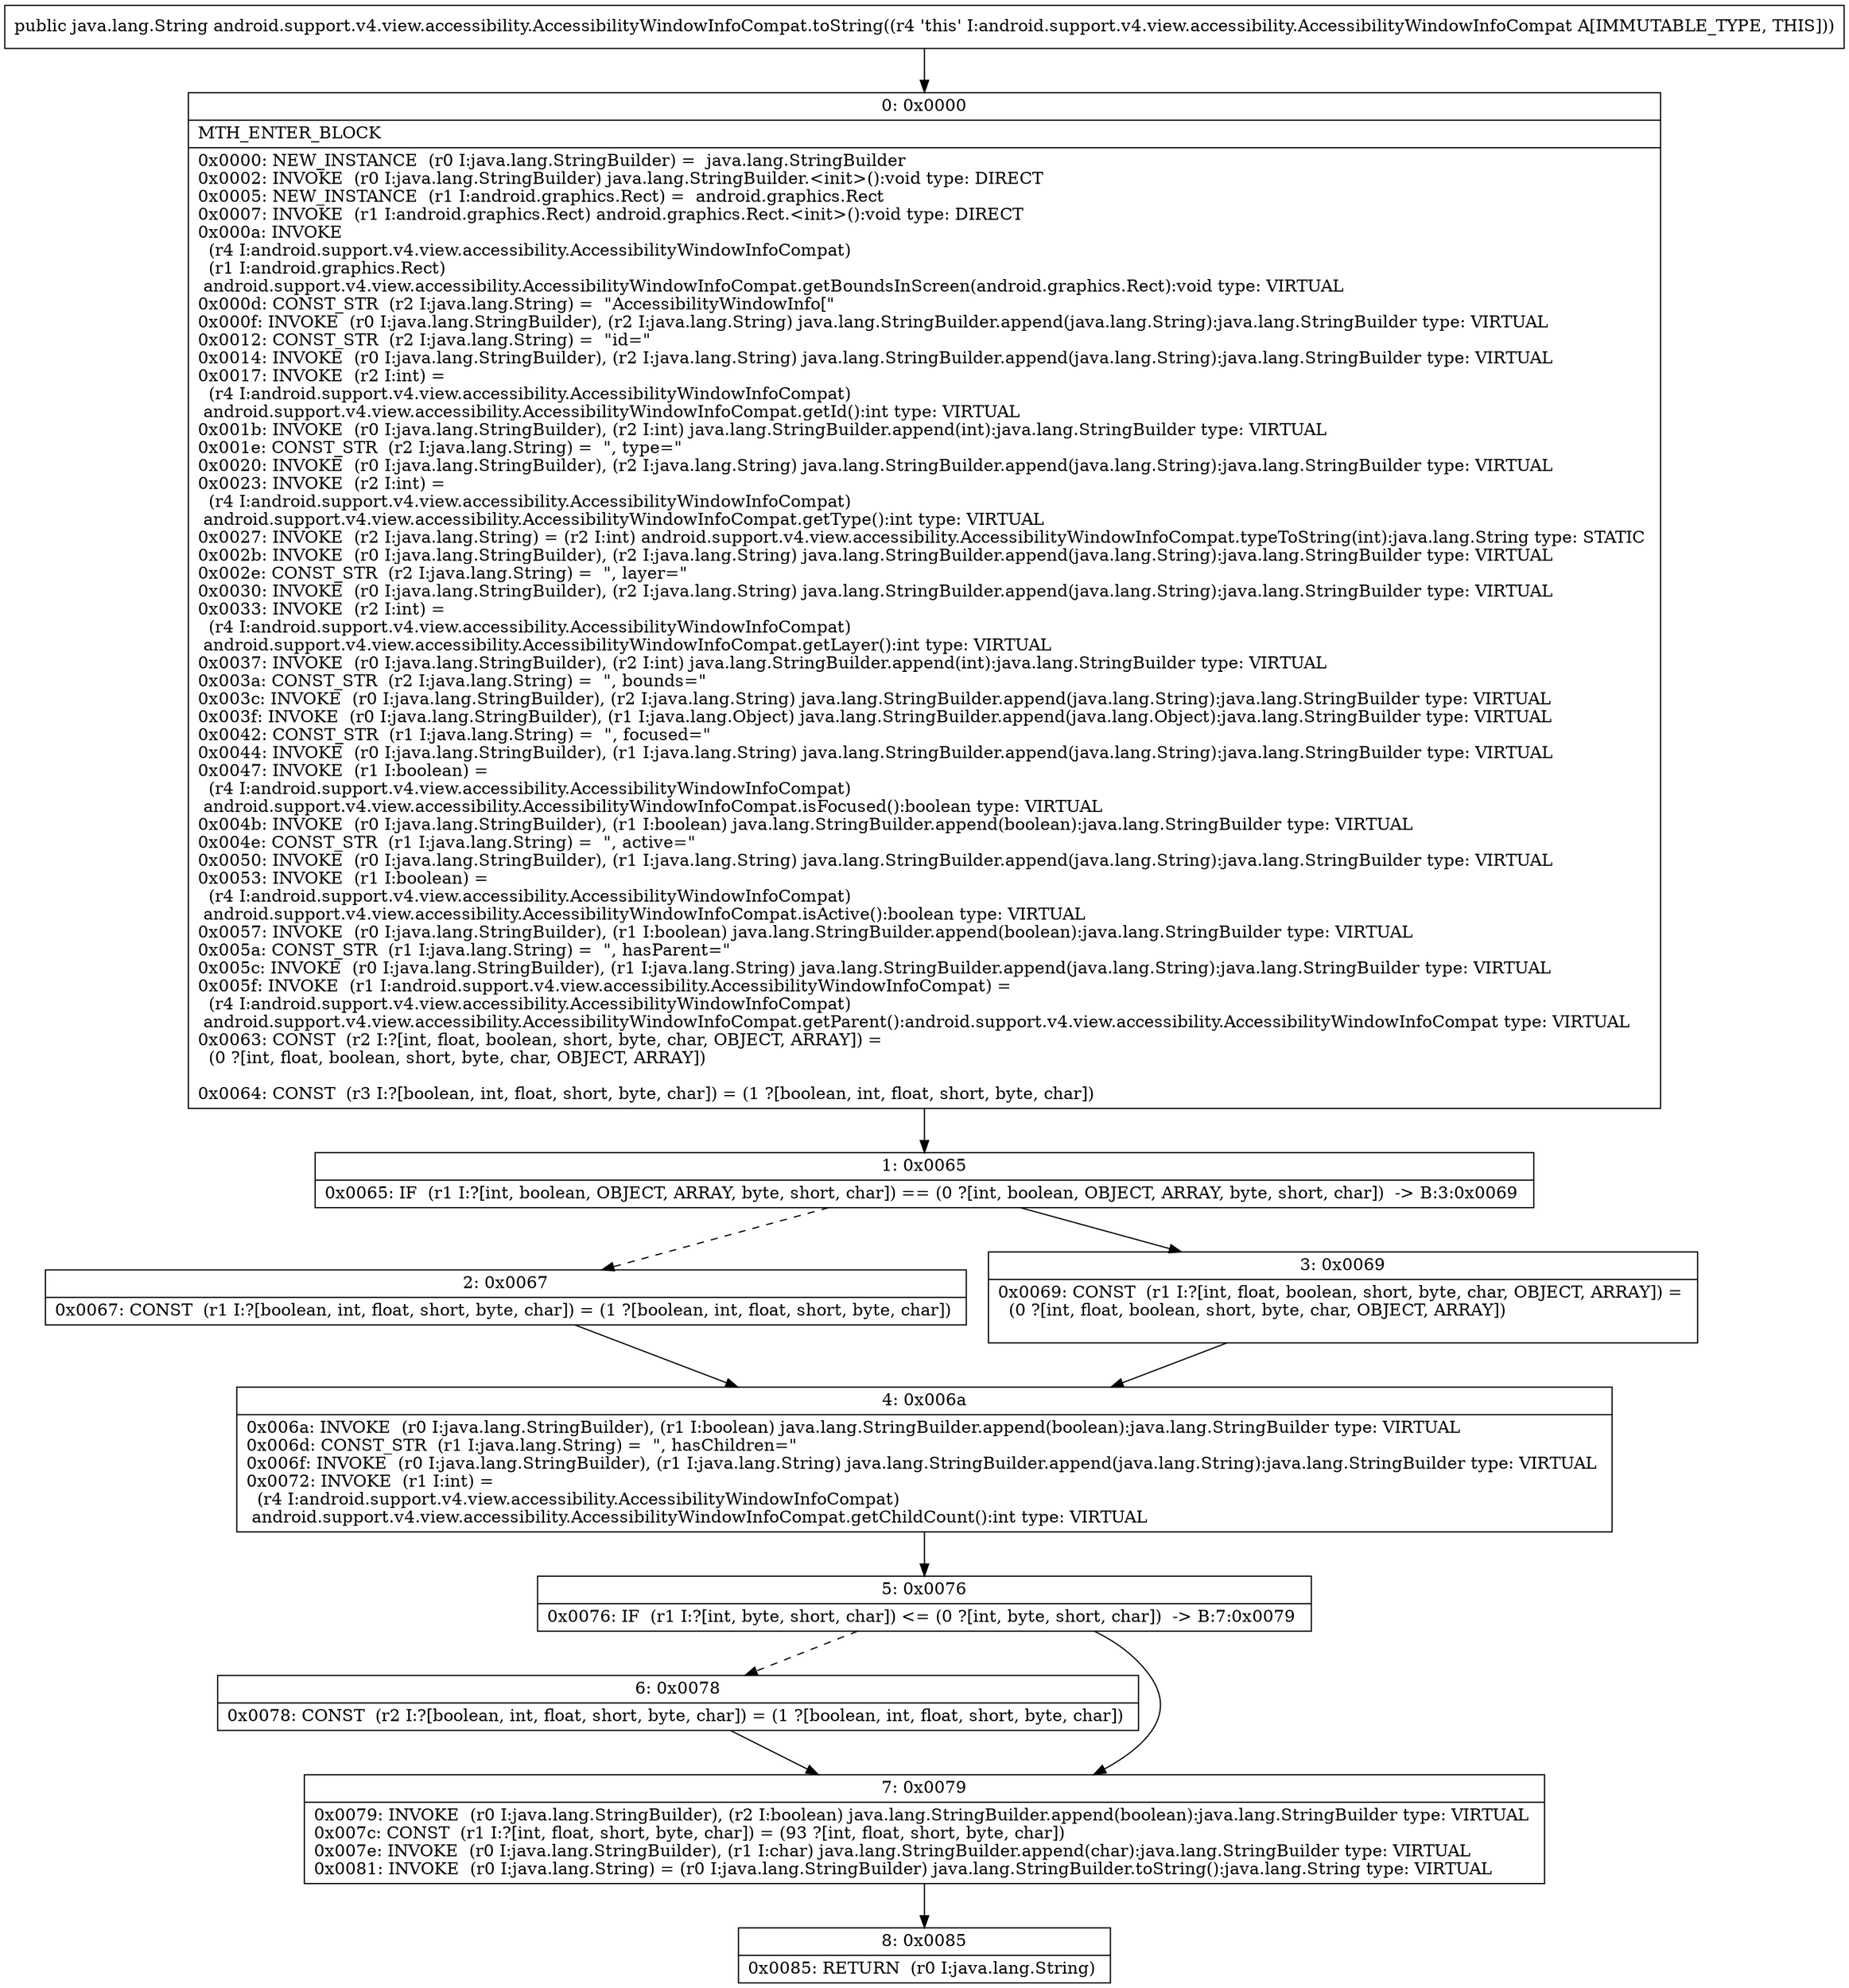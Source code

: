 digraph "CFG forandroid.support.v4.view.accessibility.AccessibilityWindowInfoCompat.toString()Ljava\/lang\/String;" {
Node_0 [shape=record,label="{0\:\ 0x0000|MTH_ENTER_BLOCK\l|0x0000: NEW_INSTANCE  (r0 I:java.lang.StringBuilder) =  java.lang.StringBuilder \l0x0002: INVOKE  (r0 I:java.lang.StringBuilder) java.lang.StringBuilder.\<init\>():void type: DIRECT \l0x0005: NEW_INSTANCE  (r1 I:android.graphics.Rect) =  android.graphics.Rect \l0x0007: INVOKE  (r1 I:android.graphics.Rect) android.graphics.Rect.\<init\>():void type: DIRECT \l0x000a: INVOKE  \l  (r4 I:android.support.v4.view.accessibility.AccessibilityWindowInfoCompat)\l  (r1 I:android.graphics.Rect)\l android.support.v4.view.accessibility.AccessibilityWindowInfoCompat.getBoundsInScreen(android.graphics.Rect):void type: VIRTUAL \l0x000d: CONST_STR  (r2 I:java.lang.String) =  \"AccessibilityWindowInfo[\" \l0x000f: INVOKE  (r0 I:java.lang.StringBuilder), (r2 I:java.lang.String) java.lang.StringBuilder.append(java.lang.String):java.lang.StringBuilder type: VIRTUAL \l0x0012: CONST_STR  (r2 I:java.lang.String) =  \"id=\" \l0x0014: INVOKE  (r0 I:java.lang.StringBuilder), (r2 I:java.lang.String) java.lang.StringBuilder.append(java.lang.String):java.lang.StringBuilder type: VIRTUAL \l0x0017: INVOKE  (r2 I:int) = \l  (r4 I:android.support.v4.view.accessibility.AccessibilityWindowInfoCompat)\l android.support.v4.view.accessibility.AccessibilityWindowInfoCompat.getId():int type: VIRTUAL \l0x001b: INVOKE  (r0 I:java.lang.StringBuilder), (r2 I:int) java.lang.StringBuilder.append(int):java.lang.StringBuilder type: VIRTUAL \l0x001e: CONST_STR  (r2 I:java.lang.String) =  \", type=\" \l0x0020: INVOKE  (r0 I:java.lang.StringBuilder), (r2 I:java.lang.String) java.lang.StringBuilder.append(java.lang.String):java.lang.StringBuilder type: VIRTUAL \l0x0023: INVOKE  (r2 I:int) = \l  (r4 I:android.support.v4.view.accessibility.AccessibilityWindowInfoCompat)\l android.support.v4.view.accessibility.AccessibilityWindowInfoCompat.getType():int type: VIRTUAL \l0x0027: INVOKE  (r2 I:java.lang.String) = (r2 I:int) android.support.v4.view.accessibility.AccessibilityWindowInfoCompat.typeToString(int):java.lang.String type: STATIC \l0x002b: INVOKE  (r0 I:java.lang.StringBuilder), (r2 I:java.lang.String) java.lang.StringBuilder.append(java.lang.String):java.lang.StringBuilder type: VIRTUAL \l0x002e: CONST_STR  (r2 I:java.lang.String) =  \", layer=\" \l0x0030: INVOKE  (r0 I:java.lang.StringBuilder), (r2 I:java.lang.String) java.lang.StringBuilder.append(java.lang.String):java.lang.StringBuilder type: VIRTUAL \l0x0033: INVOKE  (r2 I:int) = \l  (r4 I:android.support.v4.view.accessibility.AccessibilityWindowInfoCompat)\l android.support.v4.view.accessibility.AccessibilityWindowInfoCompat.getLayer():int type: VIRTUAL \l0x0037: INVOKE  (r0 I:java.lang.StringBuilder), (r2 I:int) java.lang.StringBuilder.append(int):java.lang.StringBuilder type: VIRTUAL \l0x003a: CONST_STR  (r2 I:java.lang.String) =  \", bounds=\" \l0x003c: INVOKE  (r0 I:java.lang.StringBuilder), (r2 I:java.lang.String) java.lang.StringBuilder.append(java.lang.String):java.lang.StringBuilder type: VIRTUAL \l0x003f: INVOKE  (r0 I:java.lang.StringBuilder), (r1 I:java.lang.Object) java.lang.StringBuilder.append(java.lang.Object):java.lang.StringBuilder type: VIRTUAL \l0x0042: CONST_STR  (r1 I:java.lang.String) =  \", focused=\" \l0x0044: INVOKE  (r0 I:java.lang.StringBuilder), (r1 I:java.lang.String) java.lang.StringBuilder.append(java.lang.String):java.lang.StringBuilder type: VIRTUAL \l0x0047: INVOKE  (r1 I:boolean) = \l  (r4 I:android.support.v4.view.accessibility.AccessibilityWindowInfoCompat)\l android.support.v4.view.accessibility.AccessibilityWindowInfoCompat.isFocused():boolean type: VIRTUAL \l0x004b: INVOKE  (r0 I:java.lang.StringBuilder), (r1 I:boolean) java.lang.StringBuilder.append(boolean):java.lang.StringBuilder type: VIRTUAL \l0x004e: CONST_STR  (r1 I:java.lang.String) =  \", active=\" \l0x0050: INVOKE  (r0 I:java.lang.StringBuilder), (r1 I:java.lang.String) java.lang.StringBuilder.append(java.lang.String):java.lang.StringBuilder type: VIRTUAL \l0x0053: INVOKE  (r1 I:boolean) = \l  (r4 I:android.support.v4.view.accessibility.AccessibilityWindowInfoCompat)\l android.support.v4.view.accessibility.AccessibilityWindowInfoCompat.isActive():boolean type: VIRTUAL \l0x0057: INVOKE  (r0 I:java.lang.StringBuilder), (r1 I:boolean) java.lang.StringBuilder.append(boolean):java.lang.StringBuilder type: VIRTUAL \l0x005a: CONST_STR  (r1 I:java.lang.String) =  \", hasParent=\" \l0x005c: INVOKE  (r0 I:java.lang.StringBuilder), (r1 I:java.lang.String) java.lang.StringBuilder.append(java.lang.String):java.lang.StringBuilder type: VIRTUAL \l0x005f: INVOKE  (r1 I:android.support.v4.view.accessibility.AccessibilityWindowInfoCompat) = \l  (r4 I:android.support.v4.view.accessibility.AccessibilityWindowInfoCompat)\l android.support.v4.view.accessibility.AccessibilityWindowInfoCompat.getParent():android.support.v4.view.accessibility.AccessibilityWindowInfoCompat type: VIRTUAL \l0x0063: CONST  (r2 I:?[int, float, boolean, short, byte, char, OBJECT, ARRAY]) = \l  (0 ?[int, float, boolean, short, byte, char, OBJECT, ARRAY])\l \l0x0064: CONST  (r3 I:?[boolean, int, float, short, byte, char]) = (1 ?[boolean, int, float, short, byte, char]) \l}"];
Node_1 [shape=record,label="{1\:\ 0x0065|0x0065: IF  (r1 I:?[int, boolean, OBJECT, ARRAY, byte, short, char]) == (0 ?[int, boolean, OBJECT, ARRAY, byte, short, char])  \-\> B:3:0x0069 \l}"];
Node_2 [shape=record,label="{2\:\ 0x0067|0x0067: CONST  (r1 I:?[boolean, int, float, short, byte, char]) = (1 ?[boolean, int, float, short, byte, char]) \l}"];
Node_3 [shape=record,label="{3\:\ 0x0069|0x0069: CONST  (r1 I:?[int, float, boolean, short, byte, char, OBJECT, ARRAY]) = \l  (0 ?[int, float, boolean, short, byte, char, OBJECT, ARRAY])\l \l}"];
Node_4 [shape=record,label="{4\:\ 0x006a|0x006a: INVOKE  (r0 I:java.lang.StringBuilder), (r1 I:boolean) java.lang.StringBuilder.append(boolean):java.lang.StringBuilder type: VIRTUAL \l0x006d: CONST_STR  (r1 I:java.lang.String) =  \", hasChildren=\" \l0x006f: INVOKE  (r0 I:java.lang.StringBuilder), (r1 I:java.lang.String) java.lang.StringBuilder.append(java.lang.String):java.lang.StringBuilder type: VIRTUAL \l0x0072: INVOKE  (r1 I:int) = \l  (r4 I:android.support.v4.view.accessibility.AccessibilityWindowInfoCompat)\l android.support.v4.view.accessibility.AccessibilityWindowInfoCompat.getChildCount():int type: VIRTUAL \l}"];
Node_5 [shape=record,label="{5\:\ 0x0076|0x0076: IF  (r1 I:?[int, byte, short, char]) \<= (0 ?[int, byte, short, char])  \-\> B:7:0x0079 \l}"];
Node_6 [shape=record,label="{6\:\ 0x0078|0x0078: CONST  (r2 I:?[boolean, int, float, short, byte, char]) = (1 ?[boolean, int, float, short, byte, char]) \l}"];
Node_7 [shape=record,label="{7\:\ 0x0079|0x0079: INVOKE  (r0 I:java.lang.StringBuilder), (r2 I:boolean) java.lang.StringBuilder.append(boolean):java.lang.StringBuilder type: VIRTUAL \l0x007c: CONST  (r1 I:?[int, float, short, byte, char]) = (93 ?[int, float, short, byte, char]) \l0x007e: INVOKE  (r0 I:java.lang.StringBuilder), (r1 I:char) java.lang.StringBuilder.append(char):java.lang.StringBuilder type: VIRTUAL \l0x0081: INVOKE  (r0 I:java.lang.String) = (r0 I:java.lang.StringBuilder) java.lang.StringBuilder.toString():java.lang.String type: VIRTUAL \l}"];
Node_8 [shape=record,label="{8\:\ 0x0085|0x0085: RETURN  (r0 I:java.lang.String) \l}"];
MethodNode[shape=record,label="{public java.lang.String android.support.v4.view.accessibility.AccessibilityWindowInfoCompat.toString((r4 'this' I:android.support.v4.view.accessibility.AccessibilityWindowInfoCompat A[IMMUTABLE_TYPE, THIS])) }"];
MethodNode -> Node_0;
Node_0 -> Node_1;
Node_1 -> Node_2[style=dashed];
Node_1 -> Node_3;
Node_2 -> Node_4;
Node_3 -> Node_4;
Node_4 -> Node_5;
Node_5 -> Node_6[style=dashed];
Node_5 -> Node_7;
Node_6 -> Node_7;
Node_7 -> Node_8;
}

